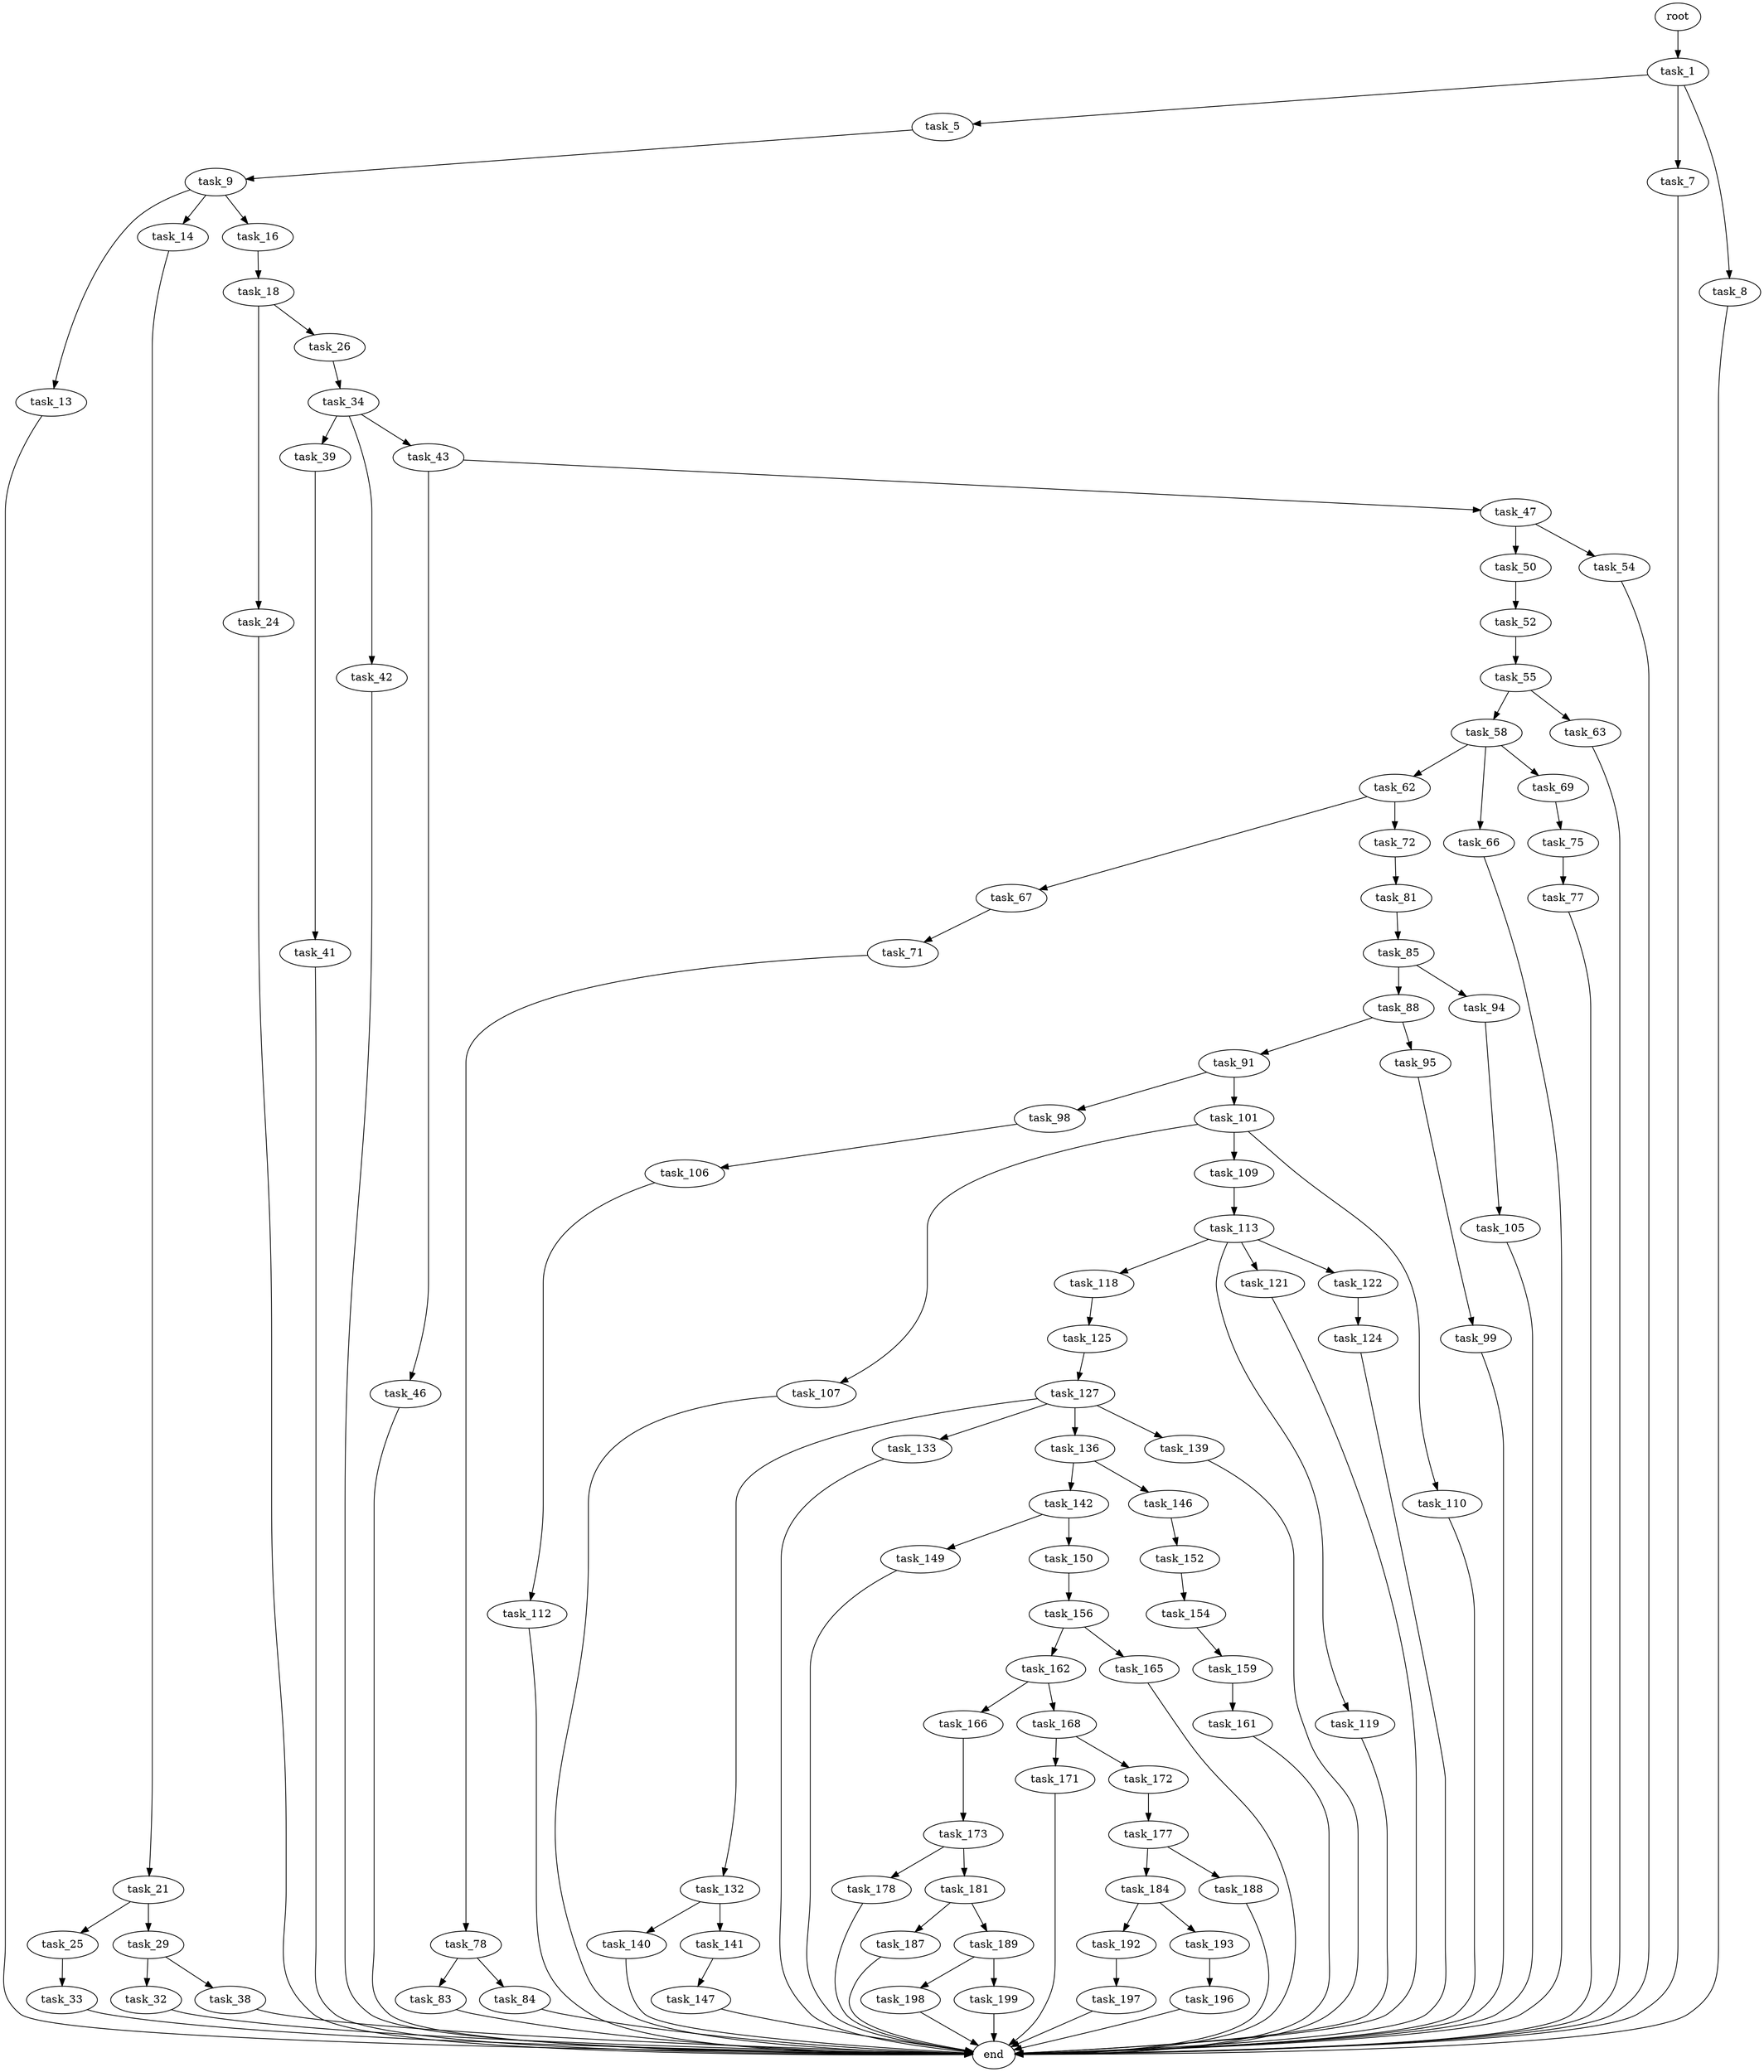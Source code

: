 digraph G {
  root [size="0.000000"];
  task_1 [size="3025137627.000000"];
  task_5 [size="4808663812.000000"];
  task_7 [size="7090176902.000000"];
  task_8 [size="1767115534.000000"];
  task_9 [size="4094139370.000000"];
  end [size="0.000000"];
  task_13 [size="368293445632.000000"];
  task_14 [size="1073741824000.000000"];
  task_16 [size="17455608636.000000"];
  task_21 [size="134217728000.000000"];
  task_18 [size="3861907206.000000"];
  task_24 [size="14499215120.000000"];
  task_26 [size="1073741824000.000000"];
  task_25 [size="833858899.000000"];
  task_29 [size="87097679112.000000"];
  task_33 [size="231928233984.000000"];
  task_34 [size="134217728000.000000"];
  task_32 [size="68719476736.000000"];
  task_38 [size="791228352396.000000"];
  task_39 [size="259124950406.000000"];
  task_42 [size="68719476736.000000"];
  task_43 [size="97161725312.000000"];
  task_41 [size="28991029248.000000"];
  task_46 [size="134217728000.000000"];
  task_47 [size="71931365910.000000"];
  task_50 [size="805881758436.000000"];
  task_54 [size="32730121446.000000"];
  task_52 [size="231928233984.000000"];
  task_55 [size="1905202520.000000"];
  task_58 [size="752675964.000000"];
  task_63 [size="134217728000.000000"];
  task_62 [size="1008288451091.000000"];
  task_66 [size="231928233984.000000"];
  task_69 [size="134217728000.000000"];
  task_67 [size="11873970770.000000"];
  task_72 [size="134217728000.000000"];
  task_71 [size="368293445632.000000"];
  task_75 [size="28991029248.000000"];
  task_78 [size="75705495288.000000"];
  task_81 [size="16039179578.000000"];
  task_77 [size="75946611106.000000"];
  task_83 [size="231928233984.000000"];
  task_84 [size="368293445632.000000"];
  task_85 [size="861833176143.000000"];
  task_88 [size="4571610112.000000"];
  task_94 [size="22393892323.000000"];
  task_91 [size="1073741824000.000000"];
  task_95 [size="7586404200.000000"];
  task_98 [size="12262835431.000000"];
  task_101 [size="13052432591.000000"];
  task_105 [size="68719476736.000000"];
  task_99 [size="26948646788.000000"];
  task_106 [size="368293445632.000000"];
  task_107 [size="840867644618.000000"];
  task_109 [size="10152225650.000000"];
  task_110 [size="23028880713.000000"];
  task_112 [size="7371314772.000000"];
  task_113 [size="1729086878.000000"];
  task_118 [size="330992828.000000"];
  task_119 [size="1073741824000.000000"];
  task_121 [size="103333168200.000000"];
  task_122 [size="16984291711.000000"];
  task_125 [size="782757789696.000000"];
  task_124 [size="9057443673.000000"];
  task_127 [size="1073741824000.000000"];
  task_132 [size="9866873650.000000"];
  task_133 [size="1073741824000.000000"];
  task_136 [size="368293445632.000000"];
  task_139 [size="368293445632.000000"];
  task_140 [size="90676743907.000000"];
  task_141 [size="68719476736.000000"];
  task_142 [size="34757592353.000000"];
  task_146 [size="134217728000.000000"];
  task_147 [size="172200089544.000000"];
  task_149 [size="134217728000.000000"];
  task_150 [size="4008102658.000000"];
  task_152 [size="368293445632.000000"];
  task_156 [size="18043555944.000000"];
  task_154 [size="511031138401.000000"];
  task_159 [size="368293445632.000000"];
  task_162 [size="1341722699.000000"];
  task_165 [size="231601550629.000000"];
  task_161 [size="11785714532.000000"];
  task_166 [size="225027283813.000000"];
  task_168 [size="28991029248.000000"];
  task_173 [size="8589934592.000000"];
  task_171 [size="19631713884.000000"];
  task_172 [size="1176168703076.000000"];
  task_177 [size="549755813888.000000"];
  task_178 [size="296689901125.000000"];
  task_181 [size="1073741824000.000000"];
  task_184 [size="549755813888.000000"];
  task_188 [size="36195943944.000000"];
  task_187 [size="543002175.000000"];
  task_189 [size="150629468467.000000"];
  task_192 [size="15917650806.000000"];
  task_193 [size="3081269278.000000"];
  task_198 [size="9667451059.000000"];
  task_199 [size="68719476736.000000"];
  task_197 [size="228775671860.000000"];
  task_196 [size="368293445632.000000"];

  root -> task_1 [size="1.000000"];
  task_1 -> task_5 [size="134217728.000000"];
  task_1 -> task_7 [size="134217728.000000"];
  task_1 -> task_8 [size="134217728.000000"];
  task_5 -> task_9 [size="75497472.000000"];
  task_7 -> end [size="1.000000"];
  task_8 -> end [size="1.000000"];
  task_9 -> task_13 [size="411041792.000000"];
  task_9 -> task_14 [size="411041792.000000"];
  task_9 -> task_16 [size="411041792.000000"];
  task_13 -> end [size="1.000000"];
  task_14 -> task_21 [size="838860800.000000"];
  task_16 -> task_18 [size="536870912.000000"];
  task_21 -> task_25 [size="209715200.000000"];
  task_21 -> task_29 [size="209715200.000000"];
  task_18 -> task_24 [size="75497472.000000"];
  task_18 -> task_26 [size="75497472.000000"];
  task_24 -> end [size="1.000000"];
  task_26 -> task_34 [size="838860800.000000"];
  task_25 -> task_33 [size="33554432.000000"];
  task_29 -> task_32 [size="134217728.000000"];
  task_29 -> task_38 [size="134217728.000000"];
  task_33 -> end [size="1.000000"];
  task_34 -> task_39 [size="209715200.000000"];
  task_34 -> task_42 [size="209715200.000000"];
  task_34 -> task_43 [size="209715200.000000"];
  task_32 -> end [size="1.000000"];
  task_38 -> end [size="1.000000"];
  task_39 -> task_41 [size="679477248.000000"];
  task_42 -> end [size="1.000000"];
  task_43 -> task_46 [size="301989888.000000"];
  task_43 -> task_47 [size="301989888.000000"];
  task_41 -> end [size="1.000000"];
  task_46 -> end [size="1.000000"];
  task_47 -> task_50 [size="75497472.000000"];
  task_47 -> task_54 [size="75497472.000000"];
  task_50 -> task_52 [size="679477248.000000"];
  task_54 -> end [size="1.000000"];
  task_52 -> task_55 [size="301989888.000000"];
  task_55 -> task_58 [size="209715200.000000"];
  task_55 -> task_63 [size="209715200.000000"];
  task_58 -> task_62 [size="33554432.000000"];
  task_58 -> task_66 [size="33554432.000000"];
  task_58 -> task_69 [size="33554432.000000"];
  task_63 -> end [size="1.000000"];
  task_62 -> task_67 [size="838860800.000000"];
  task_62 -> task_72 [size="838860800.000000"];
  task_66 -> end [size="1.000000"];
  task_69 -> task_75 [size="209715200.000000"];
  task_67 -> task_71 [size="209715200.000000"];
  task_72 -> task_81 [size="209715200.000000"];
  task_71 -> task_78 [size="411041792.000000"];
  task_75 -> task_77 [size="75497472.000000"];
  task_78 -> task_83 [size="134217728.000000"];
  task_78 -> task_84 [size="134217728.000000"];
  task_81 -> task_85 [size="301989888.000000"];
  task_77 -> end [size="1.000000"];
  task_83 -> end [size="1.000000"];
  task_84 -> end [size="1.000000"];
  task_85 -> task_88 [size="679477248.000000"];
  task_85 -> task_94 [size="679477248.000000"];
  task_88 -> task_91 [size="209715200.000000"];
  task_88 -> task_95 [size="209715200.000000"];
  task_94 -> task_105 [size="75497472.000000"];
  task_91 -> task_98 [size="838860800.000000"];
  task_91 -> task_101 [size="838860800.000000"];
  task_95 -> task_99 [size="134217728.000000"];
  task_98 -> task_106 [size="209715200.000000"];
  task_101 -> task_107 [size="33554432.000000"];
  task_101 -> task_109 [size="33554432.000000"];
  task_101 -> task_110 [size="33554432.000000"];
  task_105 -> end [size="1.000000"];
  task_99 -> end [size="1.000000"];
  task_106 -> task_112 [size="411041792.000000"];
  task_107 -> end [size="1.000000"];
  task_109 -> task_113 [size="411041792.000000"];
  task_110 -> end [size="1.000000"];
  task_112 -> end [size="1.000000"];
  task_113 -> task_118 [size="209715200.000000"];
  task_113 -> task_119 [size="209715200.000000"];
  task_113 -> task_121 [size="209715200.000000"];
  task_113 -> task_122 [size="209715200.000000"];
  task_118 -> task_125 [size="33554432.000000"];
  task_119 -> end [size="1.000000"];
  task_121 -> end [size="1.000000"];
  task_122 -> task_124 [size="679477248.000000"];
  task_125 -> task_127 [size="679477248.000000"];
  task_124 -> end [size="1.000000"];
  task_127 -> task_132 [size="838860800.000000"];
  task_127 -> task_133 [size="838860800.000000"];
  task_127 -> task_136 [size="838860800.000000"];
  task_127 -> task_139 [size="838860800.000000"];
  task_132 -> task_140 [size="536870912.000000"];
  task_132 -> task_141 [size="536870912.000000"];
  task_133 -> end [size="1.000000"];
  task_136 -> task_142 [size="411041792.000000"];
  task_136 -> task_146 [size="411041792.000000"];
  task_139 -> end [size="1.000000"];
  task_140 -> end [size="1.000000"];
  task_141 -> task_147 [size="134217728.000000"];
  task_142 -> task_149 [size="75497472.000000"];
  task_142 -> task_150 [size="75497472.000000"];
  task_146 -> task_152 [size="209715200.000000"];
  task_147 -> end [size="1.000000"];
  task_149 -> end [size="1.000000"];
  task_150 -> task_156 [size="209715200.000000"];
  task_152 -> task_154 [size="411041792.000000"];
  task_156 -> task_162 [size="301989888.000000"];
  task_156 -> task_165 [size="301989888.000000"];
  task_154 -> task_159 [size="679477248.000000"];
  task_159 -> task_161 [size="411041792.000000"];
  task_162 -> task_166 [size="33554432.000000"];
  task_162 -> task_168 [size="33554432.000000"];
  task_165 -> end [size="1.000000"];
  task_161 -> end [size="1.000000"];
  task_166 -> task_173 [size="301989888.000000"];
  task_168 -> task_171 [size="75497472.000000"];
  task_168 -> task_172 [size="75497472.000000"];
  task_173 -> task_178 [size="33554432.000000"];
  task_173 -> task_181 [size="33554432.000000"];
  task_171 -> end [size="1.000000"];
  task_172 -> task_177 [size="838860800.000000"];
  task_177 -> task_184 [size="536870912.000000"];
  task_177 -> task_188 [size="536870912.000000"];
  task_178 -> end [size="1.000000"];
  task_181 -> task_187 [size="838860800.000000"];
  task_181 -> task_189 [size="838860800.000000"];
  task_184 -> task_192 [size="536870912.000000"];
  task_184 -> task_193 [size="536870912.000000"];
  task_188 -> end [size="1.000000"];
  task_187 -> end [size="1.000000"];
  task_189 -> task_198 [size="209715200.000000"];
  task_189 -> task_199 [size="209715200.000000"];
  task_192 -> task_197 [size="301989888.000000"];
  task_193 -> task_196 [size="75497472.000000"];
  task_198 -> end [size="1.000000"];
  task_199 -> end [size="1.000000"];
  task_197 -> end [size="1.000000"];
  task_196 -> end [size="1.000000"];
}
